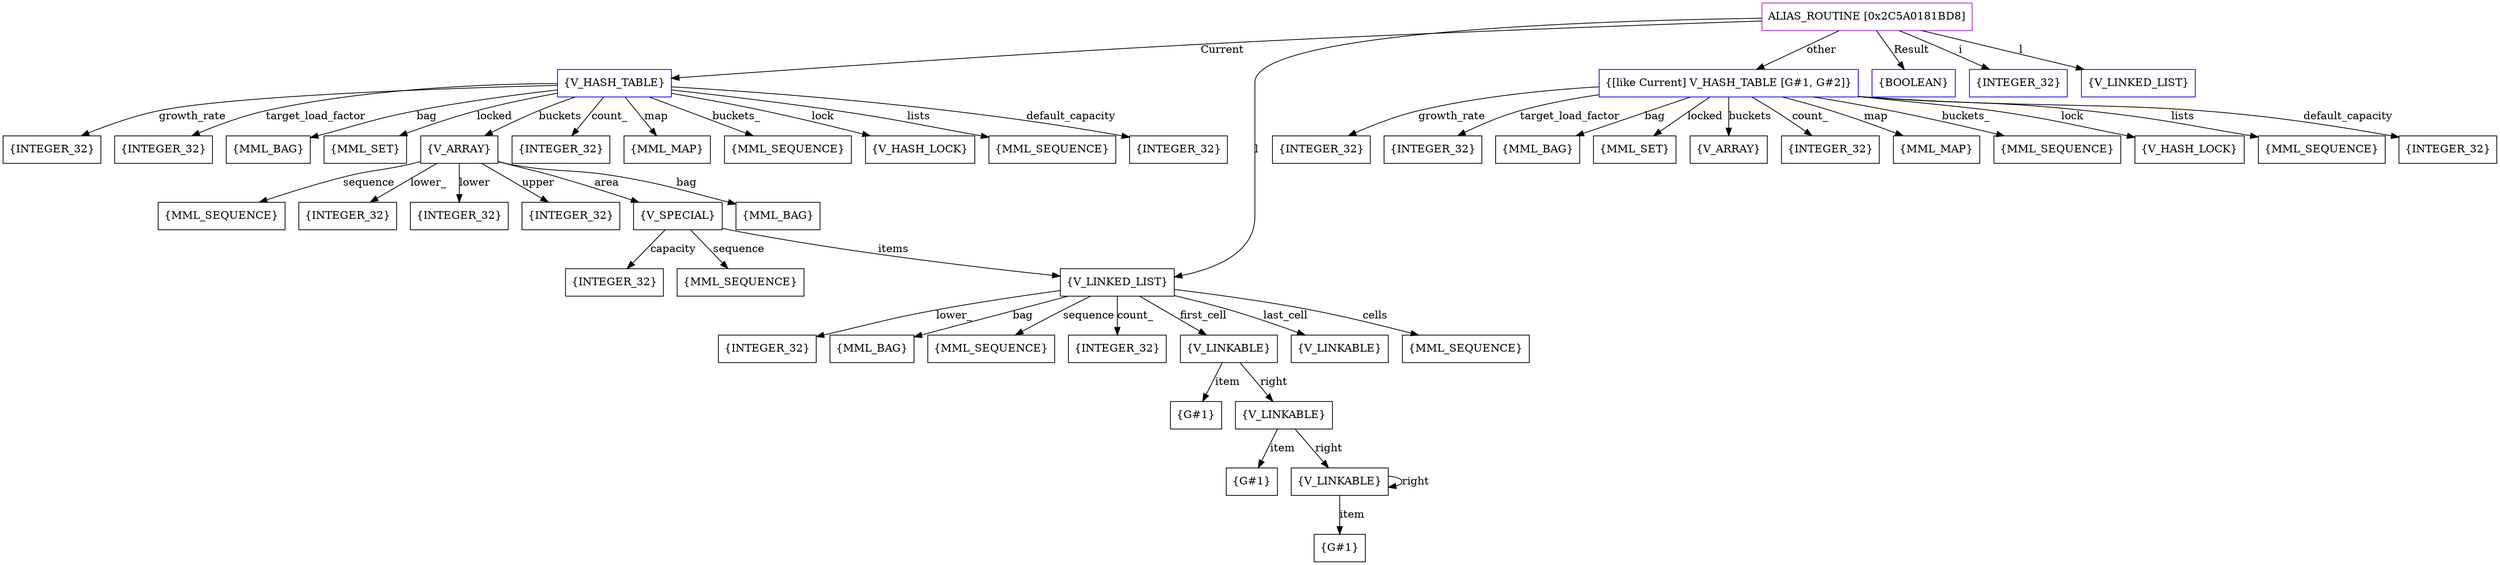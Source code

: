 digraph g {
	node [shape=box]
	b1[color=purple label=<ALIAS_ROUTINE [0x2C5A0181BD8]>]
	b2[color=blue label=<{V_HASH_TABLE}>]
	b3[label=<{INTEGER_32}>]
	b4[label=<{INTEGER_32}>]
	b5[label=<{INTEGER_32}>]
	b6[label=<{MML_BAG}>]
	b7[label=<{MML_SET}>]
	b8[label=<{V_ARRAY}>]
	b9[label=<{MML_BAG}>]
	b10[label=<{MML_SEQUENCE}>]
	b11[label=<{INTEGER_32}>]
	b12[label=<{INTEGER_32}>]
	b13[label=<{INTEGER_32}>]
	b14[label=<{V_SPECIAL}>]
	b15[label=<{V_LINKED_LIST}>]
	b16[label=<{INTEGER_32}>]
	b17[label=<{MML_BAG}>]
	b18[label=<{MML_SEQUENCE}>]
	b19[label=<{INTEGER_32}>]
	b20[label=<{V_LINKABLE}>]
	b21[label=<{G#1}>]
	b22[label=<{V_LINKABLE}>]
	b23[label=<{G#1}>]
	b24[label=<{V_LINKABLE}>]
	b25[label=<{G#1}>]
	b26[label=<{V_LINKABLE}>]
	b27[label=<{MML_SEQUENCE}>]
	b28[label=<{INTEGER_32}>]
	b29[label=<{MML_SEQUENCE}>]
	b30[label=<{INTEGER_32}>]
	b31[label=<{MML_MAP}>]
	b32[label=<{MML_SEQUENCE}>]
	b33[label=<{V_HASH_LOCK}>]
	b34[label=<{MML_SEQUENCE}>]
	b35[color=blue label=<{[like Current] V_HASH_TABLE [G#1, G#2]}>]
	b36[label=<{INTEGER_32}>]
	b37[label=<{INTEGER_32}>]
	b38[label=<{INTEGER_32}>]
	b39[label=<{MML_BAG}>]
	b40[label=<{MML_SET}>]
	b41[label=<{V_ARRAY}>]
	b42[label=<{INTEGER_32}>]
	b43[label=<{MML_MAP}>]
	b44[label=<{MML_SEQUENCE}>]
	b45[label=<{V_HASH_LOCK}>]
	b46[label=<{MML_SEQUENCE}>]
	b47[color=blue label=<{BOOLEAN}>]
	b48[color=blue label=<{INTEGER_32}>]
	b49[color=blue label=<{V_LINKED_LIST}>]
	b1->b2[label=<Current>]
	b2->b3[label=<default_capacity>]
	b2->b4[label=<growth_rate>]
	b2->b5[label=<target_load_factor>]
	b2->b6[label=<bag>]
	b2->b7[label=<locked>]
	b2->b8[label=<buckets>]
	b8->b9[label=<bag>]
	b8->b10[label=<sequence>]
	b8->b11[label=<lower_>]
	b8->b12[label=<lower>]
	b8->b13[label=<upper>]
	b8->b14[label=<area>]
	b14->b15[label=<items>]
	b15->b16[label=<lower_>]
	b15->b17[label=<bag>]
	b15->b18[label=<sequence>]
	b15->b19[label=<count_>]
	b15->b20[label=<first_cell>]
	b20->b21[label=<item>]
	b20->b22[label=<right>]
	b22->b23[label=<item>]
	b22->b24[label=<right>]
	b24->b25[label=<item>]
	b24->b24[label=<right>]
	b15->b26[label=<last_cell>]
	b15->b27[label=<cells>]
	b14->b28[label=<capacity>]
	b14->b29[label=<sequence>]
	b2->b30[label=<count_>]
	b2->b31[label=<map>]
	b2->b32[label=<buckets_>]
	b2->b33[label=<lock>]
	b2->b34[label=<lists>]
	b1->b35[label=<other>]
	b35->b36[label=<default_capacity>]
	b35->b37[label=<growth_rate>]
	b35->b38[label=<target_load_factor>]
	b35->b39[label=<bag>]
	b35->b40[label=<locked>]
	b35->b41[label=<buckets>]
	b35->b42[label=<count_>]
	b35->b43[label=<map>]
	b35->b44[label=<buckets_>]
	b35->b45[label=<lock>]
	b35->b46[label=<lists>]
	b1->b47[label=<Result>]
	b1->b48[label=<i>]
	b1->b49[label=<l>]
	b1->b15[label=<l>]
}
